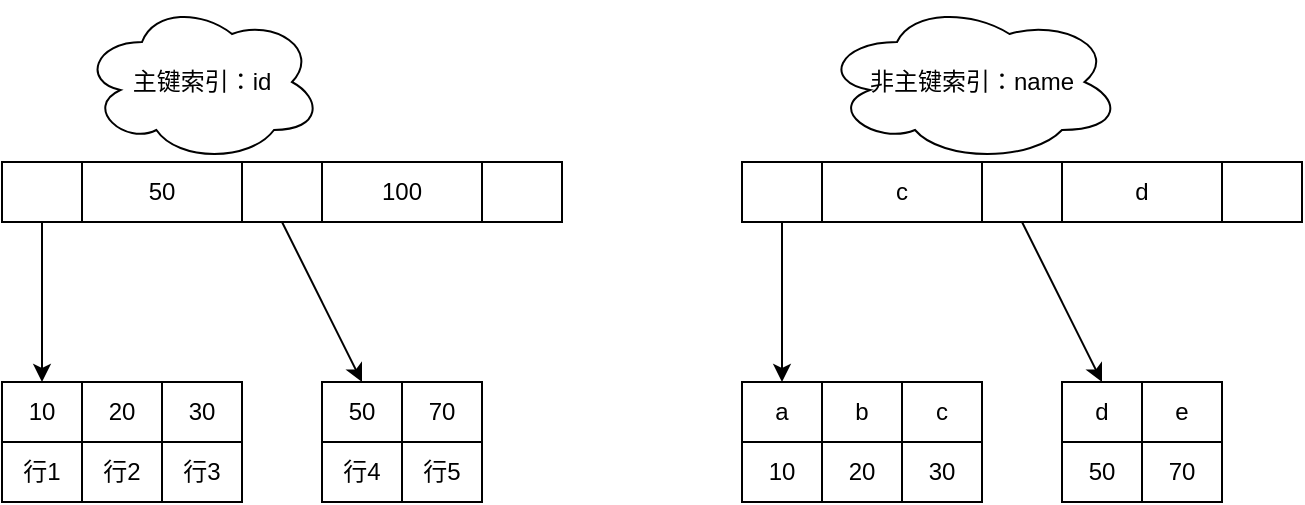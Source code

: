 <mxfile version="12.2.0" type="device" pages="1"><diagram id="VB8PNElaQO4wS_HuTWoM" name="第 1 页"><mxGraphModel dx="2048" dy="1118" grid="1" gridSize="10" guides="1" tooltips="1" connect="1" arrows="1" fold="1" page="1" pageScale="1" pageWidth="827" pageHeight="1169" math="0" shadow="0"><root><mxCell id="0"/><mxCell id="1" parent="0"/><mxCell id="RrQw1M-CGS4GhvjujLGc-4" value="50" style="rounded=0;whiteSpace=wrap;html=1;" vertex="1" parent="1"><mxGeometry x="80" y="290" width="80" height="30" as="geometry"/></mxCell><mxCell id="RrQw1M-CGS4GhvjujLGc-5" value="" style="rounded=0;whiteSpace=wrap;html=1;" vertex="1" parent="1"><mxGeometry x="160" y="290" width="40" height="30" as="geometry"/></mxCell><mxCell id="RrQw1M-CGS4GhvjujLGc-7" value="" style="rounded=0;whiteSpace=wrap;html=1;" vertex="1" parent="1"><mxGeometry x="40" y="290" width="40" height="30" as="geometry"/></mxCell><mxCell id="RrQw1M-CGS4GhvjujLGc-8" value="100" style="rounded=0;whiteSpace=wrap;html=1;" vertex="1" parent="1"><mxGeometry x="200" y="290" width="80" height="30" as="geometry"/></mxCell><mxCell id="RrQw1M-CGS4GhvjujLGc-9" value="" style="rounded=0;whiteSpace=wrap;html=1;" vertex="1" parent="1"><mxGeometry x="280" y="290" width="40" height="30" as="geometry"/></mxCell><mxCell id="RrQw1M-CGS4GhvjujLGc-10" value="" style="endArrow=classic;html=1;exitX=0.5;exitY=1;exitDx=0;exitDy=0;entryX=0.5;entryY=0;entryDx=0;entryDy=0;" edge="1" parent="1" source="RrQw1M-CGS4GhvjujLGc-7" target="RrQw1M-CGS4GhvjujLGc-11"><mxGeometry width="50" height="50" relative="1" as="geometry"><mxPoint x="120" y="530" as="sourcePoint"/><mxPoint x="90" y="390" as="targetPoint"/></mxGeometry></mxCell><mxCell id="RrQw1M-CGS4GhvjujLGc-11" value="10" style="rounded=0;whiteSpace=wrap;html=1;" vertex="1" parent="1"><mxGeometry x="40" y="400" width="40" height="30" as="geometry"/></mxCell><mxCell id="RrQw1M-CGS4GhvjujLGc-12" value="20" style="rounded=0;whiteSpace=wrap;html=1;" vertex="1" parent="1"><mxGeometry x="80" y="400" width="40" height="30" as="geometry"/></mxCell><mxCell id="RrQw1M-CGS4GhvjujLGc-13" value="行1" style="rounded=0;whiteSpace=wrap;html=1;" vertex="1" parent="1"><mxGeometry x="40" y="430" width="40" height="30" as="geometry"/></mxCell><mxCell id="RrQw1M-CGS4GhvjujLGc-14" value="行2" style="rounded=0;whiteSpace=wrap;html=1;" vertex="1" parent="1"><mxGeometry x="80" y="430" width="40" height="30" as="geometry"/></mxCell><mxCell id="RrQw1M-CGS4GhvjujLGc-15" value="30" style="rounded=0;whiteSpace=wrap;html=1;" vertex="1" parent="1"><mxGeometry x="120" y="400" width="40" height="30" as="geometry"/></mxCell><mxCell id="RrQw1M-CGS4GhvjujLGc-16" value="行3" style="rounded=0;whiteSpace=wrap;html=1;" vertex="1" parent="1"><mxGeometry x="120" y="430" width="40" height="30" as="geometry"/></mxCell><mxCell id="RrQw1M-CGS4GhvjujLGc-17" value="50" style="rounded=0;whiteSpace=wrap;html=1;" vertex="1" parent="1"><mxGeometry x="200" y="400" width="40" height="30" as="geometry"/></mxCell><mxCell id="RrQw1M-CGS4GhvjujLGc-19" value="行4" style="rounded=0;whiteSpace=wrap;html=1;" vertex="1" parent="1"><mxGeometry x="200" y="430" width="40" height="30" as="geometry"/></mxCell><mxCell id="RrQw1M-CGS4GhvjujLGc-20" value="行5" style="rounded=0;whiteSpace=wrap;html=1;" vertex="1" parent="1"><mxGeometry x="240" y="430" width="40" height="30" as="geometry"/></mxCell><mxCell id="RrQw1M-CGS4GhvjujLGc-21" value="70" style="rounded=0;whiteSpace=wrap;html=1;" vertex="1" parent="1"><mxGeometry x="240" y="400" width="40" height="30" as="geometry"/></mxCell><mxCell id="RrQw1M-CGS4GhvjujLGc-23" value="" style="endArrow=classic;html=1;exitX=0.5;exitY=1;exitDx=0;exitDy=0;entryX=0.5;entryY=0;entryDx=0;entryDy=0;" edge="1" parent="1" source="RrQw1M-CGS4GhvjujLGc-5" target="RrQw1M-CGS4GhvjujLGc-17"><mxGeometry width="50" height="50" relative="1" as="geometry"><mxPoint x="230" y="610" as="sourcePoint"/><mxPoint x="280" y="560" as="targetPoint"/></mxGeometry></mxCell><mxCell id="RrQw1M-CGS4GhvjujLGc-26" value="主键索引：id" style="ellipse;shape=cloud;whiteSpace=wrap;html=1;" vertex="1" parent="1"><mxGeometry x="80" y="210" width="120" height="80" as="geometry"/></mxCell><mxCell id="RrQw1M-CGS4GhvjujLGc-27" value="c" style="rounded=0;whiteSpace=wrap;html=1;" vertex="1" parent="1"><mxGeometry x="450" y="290" width="80" height="30" as="geometry"/></mxCell><mxCell id="RrQw1M-CGS4GhvjujLGc-28" value="" style="rounded=0;whiteSpace=wrap;html=1;" vertex="1" parent="1"><mxGeometry x="530" y="290" width="40" height="30" as="geometry"/></mxCell><mxCell id="RrQw1M-CGS4GhvjujLGc-29" value="" style="rounded=0;whiteSpace=wrap;html=1;" vertex="1" parent="1"><mxGeometry x="410" y="290" width="40" height="30" as="geometry"/></mxCell><mxCell id="RrQw1M-CGS4GhvjujLGc-30" value="d" style="rounded=0;whiteSpace=wrap;html=1;" vertex="1" parent="1"><mxGeometry x="570" y="290" width="80" height="30" as="geometry"/></mxCell><mxCell id="RrQw1M-CGS4GhvjujLGc-31" value="" style="rounded=0;whiteSpace=wrap;html=1;" vertex="1" parent="1"><mxGeometry x="650" y="290" width="40" height="30" as="geometry"/></mxCell><mxCell id="RrQw1M-CGS4GhvjujLGc-32" value="" style="endArrow=classic;html=1;exitX=0.5;exitY=1;exitDx=0;exitDy=0;entryX=0.5;entryY=0;entryDx=0;entryDy=0;" edge="1" parent="1" source="RrQw1M-CGS4GhvjujLGc-29" target="RrQw1M-CGS4GhvjujLGc-33"><mxGeometry width="50" height="50" relative="1" as="geometry"><mxPoint x="490" y="530" as="sourcePoint"/><mxPoint x="460" y="390" as="targetPoint"/></mxGeometry></mxCell><mxCell id="RrQw1M-CGS4GhvjujLGc-33" value="a" style="rounded=0;whiteSpace=wrap;html=1;" vertex="1" parent="1"><mxGeometry x="410" y="400" width="40" height="30" as="geometry"/></mxCell><mxCell id="RrQw1M-CGS4GhvjujLGc-34" value="b" style="rounded=0;whiteSpace=wrap;html=1;" vertex="1" parent="1"><mxGeometry x="450" y="400" width="40" height="30" as="geometry"/></mxCell><mxCell id="RrQw1M-CGS4GhvjujLGc-35" value="10" style="rounded=0;whiteSpace=wrap;html=1;" vertex="1" parent="1"><mxGeometry x="410" y="430" width="40" height="30" as="geometry"/></mxCell><mxCell id="RrQw1M-CGS4GhvjujLGc-36" value="20" style="rounded=0;whiteSpace=wrap;html=1;" vertex="1" parent="1"><mxGeometry x="450" y="430" width="40" height="30" as="geometry"/></mxCell><mxCell id="RrQw1M-CGS4GhvjujLGc-37" value="c" style="rounded=0;whiteSpace=wrap;html=1;" vertex="1" parent="1"><mxGeometry x="490" y="400" width="40" height="30" as="geometry"/></mxCell><mxCell id="RrQw1M-CGS4GhvjujLGc-38" value="30" style="rounded=0;whiteSpace=wrap;html=1;" vertex="1" parent="1"><mxGeometry x="490" y="430" width="40" height="30" as="geometry"/></mxCell><mxCell id="RrQw1M-CGS4GhvjujLGc-39" value="d" style="rounded=0;whiteSpace=wrap;html=1;" vertex="1" parent="1"><mxGeometry x="570" y="400" width="40" height="30" as="geometry"/></mxCell><mxCell id="RrQw1M-CGS4GhvjujLGc-40" value="50" style="rounded=0;whiteSpace=wrap;html=1;" vertex="1" parent="1"><mxGeometry x="570" y="430" width="40" height="30" as="geometry"/></mxCell><mxCell id="RrQw1M-CGS4GhvjujLGc-41" value="70" style="rounded=0;whiteSpace=wrap;html=1;" vertex="1" parent="1"><mxGeometry x="610" y="430" width="40" height="30" as="geometry"/></mxCell><mxCell id="RrQw1M-CGS4GhvjujLGc-42" value="e" style="rounded=0;whiteSpace=wrap;html=1;" vertex="1" parent="1"><mxGeometry x="610" y="400" width="40" height="30" as="geometry"/></mxCell><mxCell id="RrQw1M-CGS4GhvjujLGc-43" value="" style="endArrow=classic;html=1;exitX=0.5;exitY=1;exitDx=0;exitDy=0;entryX=0.5;entryY=0;entryDx=0;entryDy=0;" edge="1" parent="1" source="RrQw1M-CGS4GhvjujLGc-28" target="RrQw1M-CGS4GhvjujLGc-39"><mxGeometry width="50" height="50" relative="1" as="geometry"><mxPoint x="600" y="610" as="sourcePoint"/><mxPoint x="650" y="560" as="targetPoint"/></mxGeometry></mxCell><mxCell id="RrQw1M-CGS4GhvjujLGc-44" value="非主键索引：name" style="ellipse;shape=cloud;whiteSpace=wrap;html=1;" vertex="1" parent="1"><mxGeometry x="450" y="210" width="150" height="80" as="geometry"/></mxCell></root></mxGraphModel></diagram></mxfile>